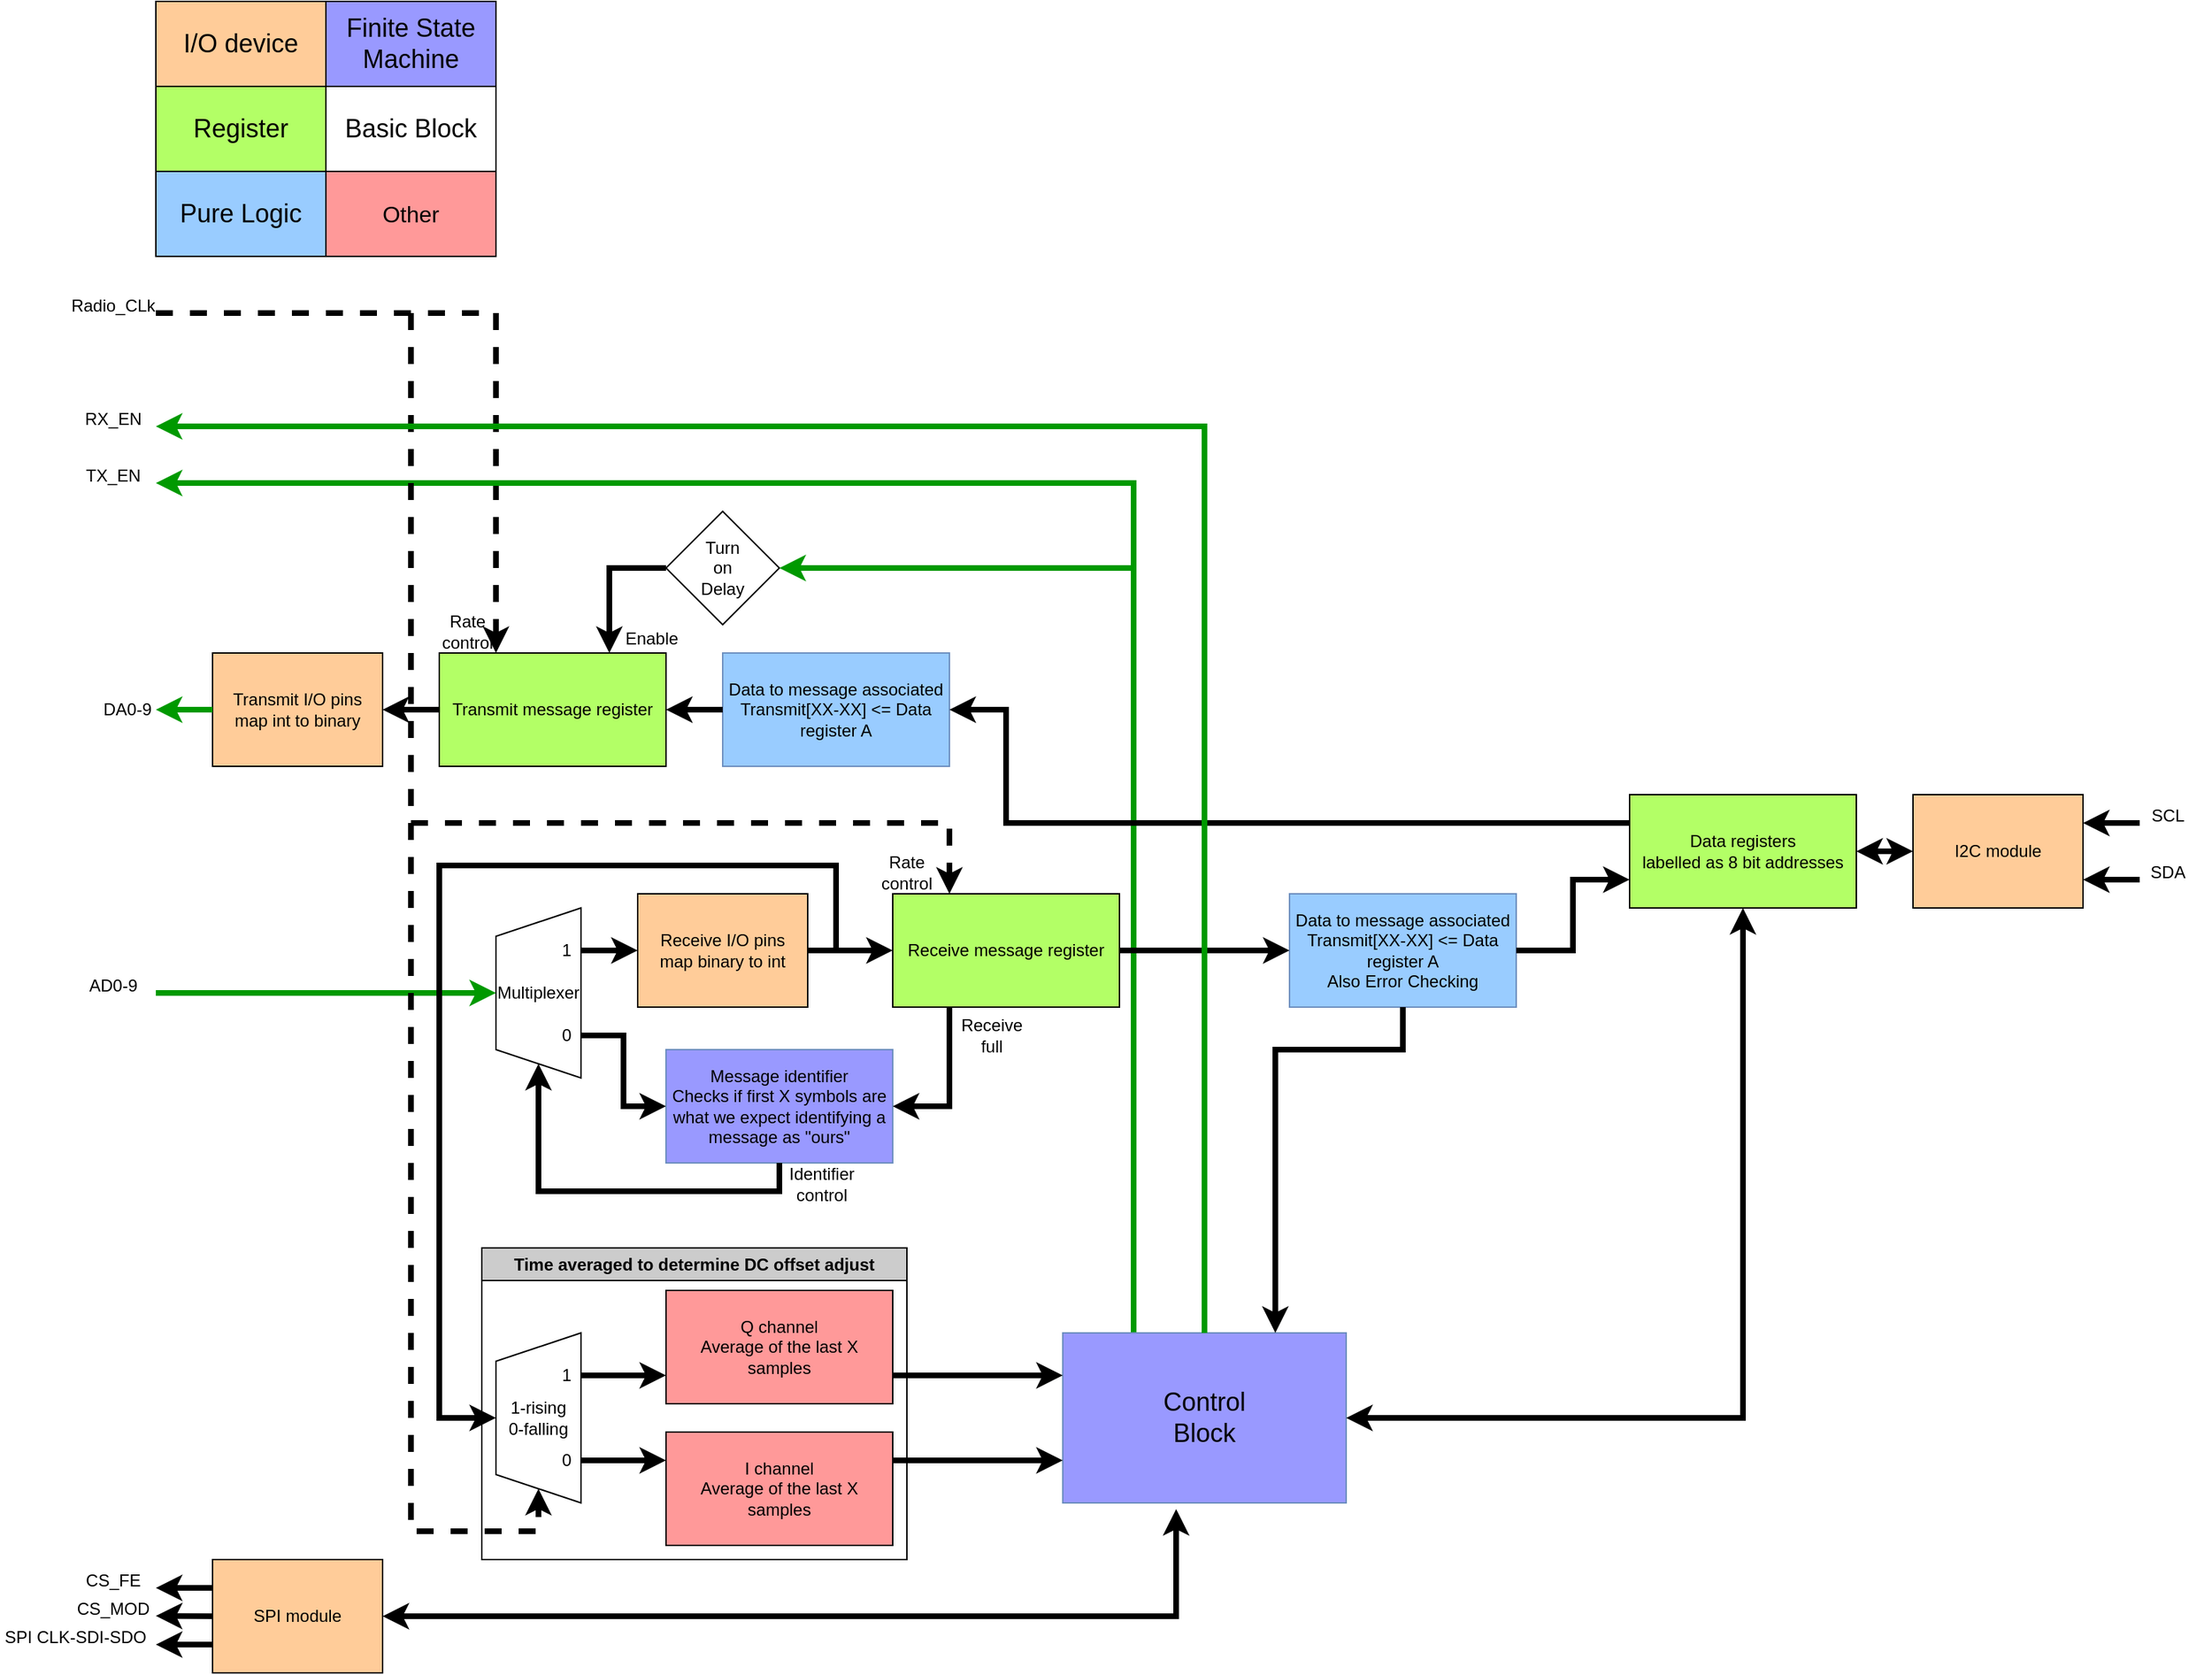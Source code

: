 <mxfile version="21.6.5" type="device">
  <diagram name="Page-1" id="vsFpGM8cMpQ58_ePYn85">
    <mxGraphModel dx="1448" dy="827" grid="1" gridSize="10" guides="1" tooltips="1" connect="1" arrows="1" fold="1" page="1" pageScale="1" pageWidth="850" pageHeight="1100" math="0" shadow="0">
      <root>
        <mxCell id="0" />
        <mxCell id="1" parent="0" />
        <mxCell id="k6nBy3I7K8xRcGhtrXj--1" value="Transmit I/O pins&lt;br&gt;map int to binary" style="rounded=0;whiteSpace=wrap;html=1;fillColor=#FFCC99;rotation=0;" parent="1" vertex="1">
          <mxGeometry x="160" y="560" width="120" height="80" as="geometry" />
        </mxCell>
        <mxCell id="k6nBy3I7K8xRcGhtrXj--2" value="" style="endArrow=classic;html=1;rounded=0;exitX=0;exitY=0.5;exitDx=0;exitDy=0;strokeWidth=4;strokeColor=#009900;" parent="1" source="k6nBy3I7K8xRcGhtrXj--1" edge="1">
          <mxGeometry width="50" height="50" relative="1" as="geometry">
            <mxPoint x="80" y="650" as="sourcePoint" />
            <mxPoint x="120" y="600" as="targetPoint" />
          </mxGeometry>
        </mxCell>
        <mxCell id="k6nBy3I7K8xRcGhtrXj--3" value="DA0-9" style="text;html=1;strokeColor=none;fillColor=none;align=center;verticalAlign=middle;whiteSpace=wrap;rounded=0;" parent="1" vertex="1">
          <mxGeometry x="70" y="585" width="60" height="30" as="geometry" />
        </mxCell>
        <mxCell id="k6nBy3I7K8xRcGhtrXj--5" value="" style="endArrow=classic;html=1;rounded=0;strokeWidth=4;entryX=0;entryY=0.5;entryDx=0;entryDy=0;exitX=1;exitY=0.5;exitDx=0;exitDy=0;" parent="1" target="fVUcmllLcyqqEy-csJnl-25" edge="1" source="9bQRH0FdYBQ_Yc0oaRbt-37">
          <mxGeometry width="50" height="50" relative="1" as="geometry">
            <mxPoint x="120" y="800" as="sourcePoint" />
            <mxPoint x="160" y="800" as="targetPoint" />
          </mxGeometry>
        </mxCell>
        <mxCell id="k6nBy3I7K8xRcGhtrXj--6" value="AD0-9" style="text;html=1;strokeColor=none;fillColor=none;align=center;verticalAlign=middle;whiteSpace=wrap;rounded=0;" parent="1" vertex="1">
          <mxGeometry x="60" y="780" width="60" height="30" as="geometry" />
        </mxCell>
        <mxCell id="fVUcmllLcyqqEy-csJnl-1" value="Transmit message register" style="rounded=0;whiteSpace=wrap;html=1;fillColor=#B3FF66;" parent="1" vertex="1">
          <mxGeometry x="320" y="560" width="160" height="80" as="geometry" />
        </mxCell>
        <mxCell id="fVUcmllLcyqqEy-csJnl-3" value="" style="endArrow=classic;html=1;rounded=0;exitX=0;exitY=0.5;exitDx=0;exitDy=0;strokeWidth=4;entryX=1;entryY=0.5;entryDx=0;entryDy=0;" parent="1" source="fVUcmllLcyqqEy-csJnl-1" target="k6nBy3I7K8xRcGhtrXj--1" edge="1">
          <mxGeometry width="50" height="50" relative="1" as="geometry">
            <mxPoint x="170" y="610" as="sourcePoint" />
            <mxPoint x="290" y="600" as="targetPoint" />
          </mxGeometry>
        </mxCell>
        <mxCell id="fVUcmllLcyqqEy-csJnl-4" value="Turn&lt;br&gt;on&lt;br&gt;Delay" style="rhombus;whiteSpace=wrap;html=1;" parent="1" vertex="1">
          <mxGeometry x="480" y="460" width="80" height="80" as="geometry" />
        </mxCell>
        <mxCell id="fVUcmllLcyqqEy-csJnl-6" value="" style="endArrow=classic;html=1;rounded=0;strokeWidth=4;entryX=0.25;entryY=0;entryDx=0;entryDy=0;dashed=1;" parent="1" target="fVUcmllLcyqqEy-csJnl-1" edge="1">
          <mxGeometry width="50" height="50" relative="1" as="geometry">
            <mxPoint x="120" y="320" as="sourcePoint" />
            <mxPoint x="140" y="460" as="targetPoint" />
            <Array as="points">
              <mxPoint x="360" y="320" />
            </Array>
          </mxGeometry>
        </mxCell>
        <mxCell id="fVUcmllLcyqqEy-csJnl-7" value="" style="endArrow=classic;html=1;rounded=0;exitX=0;exitY=0.5;exitDx=0;exitDy=0;strokeWidth=4;entryX=0.75;entryY=0;entryDx=0;entryDy=0;" parent="1" source="fVUcmllLcyqqEy-csJnl-4" target="fVUcmllLcyqqEy-csJnl-1" edge="1">
          <mxGeometry width="50" height="50" relative="1" as="geometry">
            <mxPoint x="190" y="630" as="sourcePoint" />
            <mxPoint x="150" y="630" as="targetPoint" />
            <Array as="points">
              <mxPoint x="440" y="500" />
            </Array>
          </mxGeometry>
        </mxCell>
        <mxCell id="fVUcmllLcyqqEy-csJnl-11" value="" style="endArrow=classic;html=1;rounded=0;strokeWidth=4;strokeColor=#009900;" parent="1" edge="1">
          <mxGeometry width="50" height="50" relative="1" as="geometry">
            <mxPoint x="810" y="500" as="sourcePoint" />
            <mxPoint x="120" y="440" as="targetPoint" />
            <Array as="points">
              <mxPoint x="810" y="440" />
            </Array>
          </mxGeometry>
        </mxCell>
        <mxCell id="fVUcmllLcyqqEy-csJnl-12" value="Radio_CLk" style="text;html=1;strokeColor=none;fillColor=none;align=center;verticalAlign=middle;whiteSpace=wrap;rounded=0;" parent="1" vertex="1">
          <mxGeometry x="60" y="300" width="60" height="30" as="geometry" />
        </mxCell>
        <mxCell id="fVUcmllLcyqqEy-csJnl-13" value="TX_EN" style="text;html=1;strokeColor=none;fillColor=none;align=center;verticalAlign=middle;whiteSpace=wrap;rounded=0;" parent="1" vertex="1">
          <mxGeometry x="60" y="420" width="60" height="30" as="geometry" />
        </mxCell>
        <mxCell id="fVUcmllLcyqqEy-csJnl-14" value="" style="endArrow=classic;html=1;rounded=0;strokeWidth=4;entryX=1;entryY=0.5;entryDx=0;entryDy=0;exitX=0.25;exitY=0;exitDx=0;exitDy=0;strokeColor=#009900;" parent="1" target="fVUcmllLcyqqEy-csJnl-4" edge="1" source="fKqxcsbEL_6MsnyXHgG2-2">
          <mxGeometry width="50" height="50" relative="1" as="geometry">
            <mxPoint x="600" y="500" as="sourcePoint" />
            <mxPoint x="540" y="499.62" as="targetPoint" />
            <Array as="points">
              <mxPoint x="810" y="500" />
            </Array>
          </mxGeometry>
        </mxCell>
        <mxCell id="fVUcmllLcyqqEy-csJnl-15" value="I2C module" style="rounded=0;whiteSpace=wrap;html=1;fillColor=#FFCC99;rotation=0;" parent="1" vertex="1">
          <mxGeometry x="1360" y="660" width="120" height="80" as="geometry" />
        </mxCell>
        <mxCell id="fVUcmllLcyqqEy-csJnl-16" value="Data registers&lt;br&gt;labelled as 8 bit addresses" style="rounded=0;whiteSpace=wrap;html=1;fillColor=#B3FF66;" parent="1" vertex="1">
          <mxGeometry x="1160" y="660" width="160" height="80" as="geometry" />
        </mxCell>
        <mxCell id="fVUcmllLcyqqEy-csJnl-18" value="" style="endArrow=classic;html=1;rounded=0;strokeWidth=4;entryX=1;entryY=0.25;entryDx=0;entryDy=0;" parent="1" target="fVUcmllLcyqqEy-csJnl-15" edge="1">
          <mxGeometry width="50" height="50" relative="1" as="geometry">
            <mxPoint x="1520" y="680" as="sourcePoint" />
            <mxPoint x="1100" y="510" as="targetPoint" />
          </mxGeometry>
        </mxCell>
        <mxCell id="fVUcmllLcyqqEy-csJnl-19" value="" style="endArrow=classic;html=1;rounded=0;strokeWidth=4;entryX=1;entryY=0.75;entryDx=0;entryDy=0;" parent="1" target="fVUcmllLcyqqEy-csJnl-15" edge="1">
          <mxGeometry width="50" height="50" relative="1" as="geometry">
            <mxPoint x="1520" y="720" as="sourcePoint" />
            <mxPoint x="1110" y="520" as="targetPoint" />
          </mxGeometry>
        </mxCell>
        <mxCell id="fVUcmllLcyqqEy-csJnl-20" value="SDA" style="text;html=1;strokeColor=none;fillColor=none;align=center;verticalAlign=middle;whiteSpace=wrap;rounded=0;" parent="1" vertex="1">
          <mxGeometry x="1510" y="700" width="60" height="30" as="geometry" />
        </mxCell>
        <mxCell id="fVUcmllLcyqqEy-csJnl-21" value="SCL" style="text;html=1;strokeColor=none;fillColor=none;align=center;verticalAlign=middle;whiteSpace=wrap;rounded=0;" parent="1" vertex="1">
          <mxGeometry x="1510" y="660" width="60" height="30" as="geometry" />
        </mxCell>
        <mxCell id="fVUcmllLcyqqEy-csJnl-22" value="" style="endArrow=classic;startArrow=classic;html=1;rounded=0;entryX=0;entryY=0.5;entryDx=0;entryDy=0;exitX=1;exitY=0.5;exitDx=0;exitDy=0;strokeWidth=4;" parent="1" source="fVUcmllLcyqqEy-csJnl-16" target="fVUcmllLcyqqEy-csJnl-15" edge="1">
          <mxGeometry width="50" height="50" relative="1" as="geometry">
            <mxPoint x="1380" y="810" as="sourcePoint" />
            <mxPoint x="1430" y="760" as="targetPoint" />
          </mxGeometry>
        </mxCell>
        <mxCell id="fVUcmllLcyqqEy-csJnl-25" value="Receive message register" style="rounded=0;whiteSpace=wrap;html=1;fillColor=#B3FF66;" parent="1" vertex="1">
          <mxGeometry x="640" y="730" width="160" height="80" as="geometry" />
        </mxCell>
        <mxCell id="fVUcmllLcyqqEy-csJnl-28" value="" style="endArrow=classic;html=1;rounded=0;strokeWidth=4;entryX=0.25;entryY=0;entryDx=0;entryDy=0;dashed=1;" parent="1" target="fVUcmllLcyqqEy-csJnl-25" edge="1">
          <mxGeometry width="50" height="50" relative="1" as="geometry">
            <mxPoint x="300" y="320" as="sourcePoint" />
            <mxPoint x="370" y="570" as="targetPoint" />
            <Array as="points">
              <mxPoint x="300" y="680" />
              <mxPoint x="680" y="680" />
            </Array>
          </mxGeometry>
        </mxCell>
        <mxCell id="fVUcmllLcyqqEy-csJnl-32" value="RX_EN" style="text;html=1;strokeColor=none;fillColor=none;align=center;verticalAlign=middle;whiteSpace=wrap;rounded=0;" parent="1" vertex="1">
          <mxGeometry x="60" y="380" width="60" height="30" as="geometry" />
        </mxCell>
        <mxCell id="fVUcmllLcyqqEy-csJnl-34" value="Data to message associated&lt;br&gt;Transmit[XX-XX] &amp;lt;= Data register A" style="rounded=0;whiteSpace=wrap;html=1;fillColor=#99CCFF;strokeColor=#6c8ebf;" parent="1" vertex="1">
          <mxGeometry x="520" y="560" width="160" height="80" as="geometry" />
        </mxCell>
        <mxCell id="fVUcmllLcyqqEy-csJnl-36" value="Data to message associated&lt;br&gt;Transmit[XX-XX] &amp;lt;= Data register A&lt;br&gt;Also Error Checking" style="rounded=0;whiteSpace=wrap;html=1;fillColor=#99CCFF;strokeColor=#6c8ebf;" parent="1" vertex="1">
          <mxGeometry x="920" y="730" width="160" height="80" as="geometry" />
        </mxCell>
        <mxCell id="fVUcmllLcyqqEy-csJnl-37" value="" style="endArrow=classic;html=1;rounded=0;strokeWidth=4;entryX=1;entryY=0.5;entryDx=0;entryDy=0;exitX=0;exitY=0.5;exitDx=0;exitDy=0;" parent="1" source="fVUcmllLcyqqEy-csJnl-34" target="fVUcmllLcyqqEy-csJnl-1" edge="1">
          <mxGeometry width="50" height="50" relative="1" as="geometry">
            <mxPoint x="610" y="510" as="sourcePoint" />
            <mxPoint x="570" y="510" as="targetPoint" />
          </mxGeometry>
        </mxCell>
        <mxCell id="fVUcmllLcyqqEy-csJnl-39" value="" style="endArrow=classic;html=1;rounded=0;strokeWidth=4;entryX=0;entryY=0.75;entryDx=0;entryDy=0;exitX=1;exitY=0.5;exitDx=0;exitDy=0;" parent="1" source="fVUcmllLcyqqEy-csJnl-36" target="fVUcmllLcyqqEy-csJnl-16" edge="1">
          <mxGeometry width="50" height="50" relative="1" as="geometry">
            <mxPoint x="750" y="530" as="sourcePoint" />
            <mxPoint x="710" y="530" as="targetPoint" />
            <Array as="points">
              <mxPoint x="1120" y="770" />
              <mxPoint x="1120" y="720" />
            </Array>
          </mxGeometry>
        </mxCell>
        <mxCell id="fVUcmllLcyqqEy-csJnl-40" value="" style="endArrow=classic;html=1;rounded=0;strokeWidth=4;entryX=1;entryY=0.5;entryDx=0;entryDy=0;exitX=0;exitY=0.25;exitDx=0;exitDy=0;" parent="1" source="fVUcmllLcyqqEy-csJnl-16" target="fVUcmllLcyqqEy-csJnl-34" edge="1">
          <mxGeometry width="50" height="50" relative="1" as="geometry">
            <mxPoint x="640" y="540" as="sourcePoint" />
            <mxPoint x="600" y="540" as="targetPoint" />
            <Array as="points">
              <mxPoint x="720" y="680" />
              <mxPoint x="720" y="600" />
            </Array>
          </mxGeometry>
        </mxCell>
        <mxCell id="fVUcmllLcyqqEy-csJnl-42" value="Multiplexer" style="shape=trapezoid;perimeter=trapezoidPerimeter;whiteSpace=wrap;html=1;fixedSize=1;direction=north;" parent="1" vertex="1">
          <mxGeometry x="360" y="740" width="60" height="120" as="geometry" />
        </mxCell>
        <mxCell id="fVUcmllLcyqqEy-csJnl-45" value="Message identifier&lt;br&gt;Checks if first X symbols are what we expect identifying a message as &quot;ours&quot;" style="rounded=0;whiteSpace=wrap;html=1;fillColor=#9999FF;strokeColor=#6c8ebf;" parent="1" vertex="1">
          <mxGeometry x="480" y="840" width="160" height="80" as="geometry" />
        </mxCell>
        <mxCell id="fVUcmllLcyqqEy-csJnl-46" value="" style="endArrow=classic;html=1;rounded=0;strokeWidth=4;exitX=0.25;exitY=1;exitDx=0;exitDy=0;entryX=0;entryY=0.5;entryDx=0;entryDy=0;" parent="1" source="fVUcmllLcyqqEy-csJnl-42" target="fVUcmllLcyqqEy-csJnl-45" edge="1">
          <mxGeometry width="50" height="50" relative="1" as="geometry">
            <mxPoint x="430" y="780" as="sourcePoint" />
            <mxPoint x="490" y="780" as="targetPoint" />
            <Array as="points">
              <mxPoint x="450" y="830" />
              <mxPoint x="450" y="880" />
            </Array>
          </mxGeometry>
        </mxCell>
        <mxCell id="fVUcmllLcyqqEy-csJnl-47" value="" style="endArrow=classic;html=1;rounded=0;strokeWidth=4;exitX=0.5;exitY=1;exitDx=0;exitDy=0;entryX=0;entryY=0.5;entryDx=0;entryDy=0;" parent="1" source="fVUcmllLcyqqEy-csJnl-45" target="fVUcmllLcyqqEy-csJnl-42" edge="1">
          <mxGeometry width="50" height="50" relative="1" as="geometry">
            <mxPoint x="440" y="790" as="sourcePoint" />
            <mxPoint x="500" y="790" as="targetPoint" />
            <Array as="points">
              <mxPoint x="560" y="940" />
              <mxPoint x="390" y="940" />
            </Array>
          </mxGeometry>
        </mxCell>
        <mxCell id="fVUcmllLcyqqEy-csJnl-48" value="1" style="text;html=1;strokeColor=none;fillColor=none;align=center;verticalAlign=middle;whiteSpace=wrap;rounded=0;" parent="1" vertex="1">
          <mxGeometry x="400" y="760" width="20" height="20" as="geometry" />
        </mxCell>
        <mxCell id="fVUcmllLcyqqEy-csJnl-49" value="0" style="text;html=1;strokeColor=none;fillColor=none;align=center;verticalAlign=middle;whiteSpace=wrap;rounded=0;" parent="1" vertex="1">
          <mxGeometry x="400" y="820" width="20" height="20" as="geometry" />
        </mxCell>
        <mxCell id="fVUcmllLcyqqEy-csJnl-53" value="" style="endArrow=classic;html=1;rounded=0;strokeWidth=4;entryX=0.5;entryY=0;entryDx=0;entryDy=0;strokeColor=#009900;" parent="1" target="fVUcmllLcyqqEy-csJnl-42" edge="1">
          <mxGeometry width="50" height="50" relative="1" as="geometry">
            <mxPoint x="120" y="800" as="sourcePoint" />
            <mxPoint x="170" y="810" as="targetPoint" />
          </mxGeometry>
        </mxCell>
        <mxCell id="fVUcmllLcyqqEy-csJnl-54" value="&lt;font style=&quot;font-size: 18px;&quot;&gt;I/O device&lt;/font&gt;" style="rounded=0;whiteSpace=wrap;html=1;fillColor=#FFCC99;" parent="1" vertex="1">
          <mxGeometry x="120" y="100" width="120" height="60" as="geometry" />
        </mxCell>
        <mxCell id="fVUcmllLcyqqEy-csJnl-55" value="&lt;font style=&quot;font-size: 18px;&quot;&gt;Register&lt;/font&gt;" style="rounded=0;whiteSpace=wrap;html=1;fillColor=#B3FF66;" parent="1" vertex="1">
          <mxGeometry x="120" y="160" width="120" height="60" as="geometry" />
        </mxCell>
        <mxCell id="fVUcmllLcyqqEy-csJnl-56" value="&lt;font style=&quot;font-size: 18px;&quot;&gt;Pure Logic&lt;/font&gt;" style="rounded=0;whiteSpace=wrap;html=1;fillColor=#99CCFF;" parent="1" vertex="1">
          <mxGeometry x="120" y="220" width="120" height="60" as="geometry" />
        </mxCell>
        <mxCell id="fVUcmllLcyqqEy-csJnl-57" value="&lt;font style=&quot;font-size: 18px;&quot;&gt;Finite State&lt;br&gt;Machine&lt;/font&gt;" style="rounded=0;whiteSpace=wrap;html=1;fillColor=#9999FF;" parent="1" vertex="1">
          <mxGeometry x="240" y="100" width="120" height="60" as="geometry" />
        </mxCell>
        <mxCell id="fVUcmllLcyqqEy-csJnl-59" value="" style="endArrow=classic;html=1;rounded=0;strokeWidth=4;exitX=0.75;exitY=1;exitDx=0;exitDy=0;entryX=0;entryY=0.5;entryDx=0;entryDy=0;" parent="1" source="fVUcmllLcyqqEy-csJnl-42" target="9bQRH0FdYBQ_Yc0oaRbt-37" edge="1">
          <mxGeometry width="50" height="50" relative="1" as="geometry">
            <mxPoint x="390" y="780" as="sourcePoint" />
            <mxPoint x="470" y="710" as="targetPoint" />
          </mxGeometry>
        </mxCell>
        <mxCell id="fVUcmllLcyqqEy-csJnl-60" value="" style="endArrow=classic;html=1;rounded=0;strokeWidth=4;entryX=1;entryY=0.5;entryDx=0;entryDy=0;exitX=0.25;exitY=1;exitDx=0;exitDy=0;" parent="1" source="fVUcmllLcyqqEy-csJnl-25" target="fVUcmllLcyqqEy-csJnl-45" edge="1">
          <mxGeometry width="50" height="50" relative="1" as="geometry">
            <mxPoint x="300" y="820" as="sourcePoint" />
            <mxPoint x="340" y="820" as="targetPoint" />
            <Array as="points">
              <mxPoint x="680" y="880" />
              <mxPoint x="640" y="880" />
            </Array>
          </mxGeometry>
        </mxCell>
        <mxCell id="fVUcmllLcyqqEy-csJnl-61" value="Receive full" style="text;html=1;strokeColor=none;fillColor=none;align=center;verticalAlign=middle;whiteSpace=wrap;rounded=0;" parent="1" vertex="1">
          <mxGeometry x="680" y="815" width="60" height="30" as="geometry" />
        </mxCell>
        <mxCell id="fVUcmllLcyqqEy-csJnl-62" value="Identifier control" style="text;html=1;strokeColor=none;fillColor=none;align=center;verticalAlign=middle;whiteSpace=wrap;rounded=0;" parent="1" vertex="1">
          <mxGeometry x="560" y="920" width="60" height="30" as="geometry" />
        </mxCell>
        <mxCell id="fVUcmllLcyqqEy-csJnl-64" value="" style="endArrow=classic;html=1;rounded=0;strokeWidth=4;entryX=0;entryY=0.5;entryDx=0;entryDy=0;exitX=1;exitY=0.5;exitDx=0;exitDy=0;" parent="1" source="fVUcmllLcyqqEy-csJnl-25" target="fVUcmllLcyqqEy-csJnl-36" edge="1">
          <mxGeometry width="50" height="50" relative="1" as="geometry">
            <mxPoint x="350" y="830" as="sourcePoint" />
            <mxPoint x="390" y="830" as="targetPoint" />
          </mxGeometry>
        </mxCell>
        <mxCell id="fVUcmllLcyqqEy-csJnl-65" value="&lt;font style=&quot;font-size: 18px;&quot;&gt;Basic Block&lt;/font&gt;" style="rounded=0;whiteSpace=wrap;html=1;" parent="1" vertex="1">
          <mxGeometry x="240" y="160" width="120" height="60" as="geometry" />
        </mxCell>
        <mxCell id="fVUcmllLcyqqEy-csJnl-66" value="Rate control" style="text;html=1;strokeColor=none;fillColor=none;align=center;verticalAlign=middle;whiteSpace=wrap;rounded=0;" parent="1" vertex="1">
          <mxGeometry x="310" y="530" width="60" height="30" as="geometry" />
        </mxCell>
        <mxCell id="fVUcmllLcyqqEy-csJnl-69" value="Rate control" style="text;html=1;strokeColor=none;fillColor=none;align=center;verticalAlign=middle;whiteSpace=wrap;rounded=0;" parent="1" vertex="1">
          <mxGeometry x="620" y="700" width="60" height="30" as="geometry" />
        </mxCell>
        <mxCell id="fVUcmllLcyqqEy-csJnl-71" value="Enable" style="text;html=1;strokeColor=none;fillColor=none;align=center;verticalAlign=middle;whiteSpace=wrap;rounded=0;" parent="1" vertex="1">
          <mxGeometry x="440" y="535" width="60" height="30" as="geometry" />
        </mxCell>
        <mxCell id="fKqxcsbEL_6MsnyXHgG2-2" value="&lt;font style=&quot;font-size: 18px;&quot;&gt;Control&lt;br&gt;Block&lt;br&gt;&lt;/font&gt;" style="rounded=0;whiteSpace=wrap;html=1;fillColor=#9999FF;strokeColor=#6c8ebf;" parent="1" vertex="1">
          <mxGeometry x="760" y="1040" width="200" height="120" as="geometry" />
        </mxCell>
        <mxCell id="9bQRH0FdYBQ_Yc0oaRbt-1" value="&lt;font size=&quot;3&quot;&gt;Other&lt;/font&gt;" style="rounded=0;whiteSpace=wrap;html=1;fillColor=#FF9999;" vertex="1" parent="1">
          <mxGeometry x="240" y="220" width="120" height="60" as="geometry" />
        </mxCell>
        <mxCell id="9bQRH0FdYBQ_Yc0oaRbt-3" value="Q channel&lt;br&gt;Average of the last X samples" style="rounded=0;whiteSpace=wrap;html=1;fillColor=#FF9999;" vertex="1" parent="1">
          <mxGeometry x="480" y="1010" width="160" height="80" as="geometry" />
        </mxCell>
        <mxCell id="9bQRH0FdYBQ_Yc0oaRbt-4" value="1-rising&lt;br&gt;0-falling" style="shape=trapezoid;perimeter=trapezoidPerimeter;whiteSpace=wrap;html=1;fixedSize=1;direction=north;" vertex="1" parent="1">
          <mxGeometry x="360" y="1040" width="60" height="120" as="geometry" />
        </mxCell>
        <mxCell id="9bQRH0FdYBQ_Yc0oaRbt-5" value="1" style="text;html=1;strokeColor=none;fillColor=none;align=center;verticalAlign=middle;whiteSpace=wrap;rounded=0;" vertex="1" parent="1">
          <mxGeometry x="400" y="1060" width="20" height="20" as="geometry" />
        </mxCell>
        <mxCell id="9bQRH0FdYBQ_Yc0oaRbt-6" value="0" style="text;html=1;strokeColor=none;fillColor=none;align=center;verticalAlign=middle;whiteSpace=wrap;rounded=0;" vertex="1" parent="1">
          <mxGeometry x="400" y="1120" width="20" height="20" as="geometry" />
        </mxCell>
        <mxCell id="9bQRH0FdYBQ_Yc0oaRbt-7" value="" style="endArrow=classic;html=1;rounded=0;strokeWidth=4;entryX=0.5;entryY=0;entryDx=0;entryDy=0;" edge="1" parent="1" target="9bQRH0FdYBQ_Yc0oaRbt-4">
          <mxGeometry width="50" height="50" relative="1" as="geometry">
            <mxPoint x="600" y="770" as="sourcePoint" />
            <mxPoint x="370" y="810" as="targetPoint" />
            <Array as="points">
              <mxPoint x="600" y="710" />
              <mxPoint x="320" y="710" />
              <mxPoint x="320" y="1100" />
            </Array>
          </mxGeometry>
        </mxCell>
        <mxCell id="9bQRH0FdYBQ_Yc0oaRbt-10" value="I channel&lt;br&gt;Average of the last X samples" style="rounded=0;whiteSpace=wrap;html=1;fillColor=#FF9999;" vertex="1" parent="1">
          <mxGeometry x="480" y="1110" width="160" height="80" as="geometry" />
        </mxCell>
        <mxCell id="9bQRH0FdYBQ_Yc0oaRbt-14" value="" style="endArrow=classic;html=1;rounded=0;strokeWidth=4;entryX=0;entryY=0.75;entryDx=0;entryDy=0;exitX=0.75;exitY=1;exitDx=0;exitDy=0;" edge="1" parent="1" source="9bQRH0FdYBQ_Yc0oaRbt-4" target="9bQRH0FdYBQ_Yc0oaRbt-3">
          <mxGeometry width="50" height="50" relative="1" as="geometry">
            <mxPoint x="430" y="1060" as="sourcePoint" />
            <mxPoint x="370" y="850" as="targetPoint" />
          </mxGeometry>
        </mxCell>
        <mxCell id="9bQRH0FdYBQ_Yc0oaRbt-15" value="" style="endArrow=classic;html=1;rounded=0;strokeWidth=4;entryX=0;entryY=0.25;entryDx=0;entryDy=0;exitX=0.25;exitY=1;exitDx=0;exitDy=0;" edge="1" parent="1" source="9bQRH0FdYBQ_Yc0oaRbt-4" target="9bQRH0FdYBQ_Yc0oaRbt-10">
          <mxGeometry width="50" height="50" relative="1" as="geometry">
            <mxPoint x="430" y="1130" as="sourcePoint" />
            <mxPoint x="380" y="860" as="targetPoint" />
          </mxGeometry>
        </mxCell>
        <mxCell id="9bQRH0FdYBQ_Yc0oaRbt-16" value="" style="endArrow=classic;html=1;rounded=0;strokeWidth=4;entryX=0;entryY=0.5;entryDx=0;entryDy=0;dashed=1;" edge="1" parent="1" target="9bQRH0FdYBQ_Yc0oaRbt-4">
          <mxGeometry width="50" height="50" relative="1" as="geometry">
            <mxPoint x="300" y="680" as="sourcePoint" />
            <mxPoint x="370" y="570" as="targetPoint" />
            <Array as="points">
              <mxPoint x="300" y="1180" />
              <mxPoint x="390" y="1180" />
            </Array>
          </mxGeometry>
        </mxCell>
        <mxCell id="9bQRH0FdYBQ_Yc0oaRbt-17" value="SPI module" style="rounded=0;whiteSpace=wrap;html=1;fillColor=#FFCC99;rotation=0;" vertex="1" parent="1">
          <mxGeometry x="160" y="1200" width="120" height="80" as="geometry" />
        </mxCell>
        <mxCell id="9bQRH0FdYBQ_Yc0oaRbt-18" value="" style="endArrow=classic;html=1;rounded=0;strokeWidth=4;entryX=0;entryY=0.25;entryDx=0;entryDy=0;exitX=1;exitY=0.75;exitDx=0;exitDy=0;" edge="1" parent="1" source="9bQRH0FdYBQ_Yc0oaRbt-3" target="fKqxcsbEL_6MsnyXHgG2-2">
          <mxGeometry width="50" height="50" relative="1" as="geometry">
            <mxPoint x="430" y="1080" as="sourcePoint" />
            <mxPoint x="490" y="1080" as="targetPoint" />
          </mxGeometry>
        </mxCell>
        <mxCell id="9bQRH0FdYBQ_Yc0oaRbt-19" value="" style="endArrow=classic;html=1;rounded=0;strokeWidth=4;entryX=0;entryY=0.75;entryDx=0;entryDy=0;exitX=1;exitY=0.25;exitDx=0;exitDy=0;" edge="1" parent="1" source="9bQRH0FdYBQ_Yc0oaRbt-10" target="fKqxcsbEL_6MsnyXHgG2-2">
          <mxGeometry width="50" height="50" relative="1" as="geometry">
            <mxPoint x="440" y="1090" as="sourcePoint" />
            <mxPoint x="500" y="1090" as="targetPoint" />
          </mxGeometry>
        </mxCell>
        <mxCell id="9bQRH0FdYBQ_Yc0oaRbt-20" value="" style="endArrow=classic;html=1;rounded=0;exitX=0;exitY=0.25;exitDx=0;exitDy=0;strokeWidth=4;" edge="1" parent="1" source="9bQRH0FdYBQ_Yc0oaRbt-17">
          <mxGeometry width="50" height="50" relative="1" as="geometry">
            <mxPoint x="160" y="1220" as="sourcePoint" />
            <mxPoint x="120" y="1220" as="targetPoint" />
          </mxGeometry>
        </mxCell>
        <mxCell id="9bQRH0FdYBQ_Yc0oaRbt-21" value="" style="endArrow=classic;html=1;rounded=0;exitX=0;exitY=0.5;exitDx=0;exitDy=0;strokeWidth=4;" edge="1" parent="1" source="9bQRH0FdYBQ_Yc0oaRbt-17">
          <mxGeometry width="50" height="50" relative="1" as="geometry">
            <mxPoint x="160" y="1239.74" as="sourcePoint" />
            <mxPoint x="120" y="1239.74" as="targetPoint" />
          </mxGeometry>
        </mxCell>
        <mxCell id="9bQRH0FdYBQ_Yc0oaRbt-22" value="" style="endArrow=classic;html=1;rounded=0;exitX=0;exitY=0.75;exitDx=0;exitDy=0;strokeWidth=4;" edge="1" parent="1" source="9bQRH0FdYBQ_Yc0oaRbt-17">
          <mxGeometry width="50" height="50" relative="1" as="geometry">
            <mxPoint x="160" y="1260" as="sourcePoint" />
            <mxPoint x="120" y="1260" as="targetPoint" />
          </mxGeometry>
        </mxCell>
        <mxCell id="9bQRH0FdYBQ_Yc0oaRbt-26" value="CS_FE" style="text;html=1;strokeColor=none;fillColor=none;align=center;verticalAlign=middle;whiteSpace=wrap;rounded=0;" vertex="1" parent="1">
          <mxGeometry x="60" y="1200" width="60" height="30" as="geometry" />
        </mxCell>
        <mxCell id="9bQRH0FdYBQ_Yc0oaRbt-27" value="CS_MOD" style="text;html=1;strokeColor=none;fillColor=none;align=center;verticalAlign=middle;whiteSpace=wrap;rounded=0;" vertex="1" parent="1">
          <mxGeometry x="60" y="1220" width="60" height="30" as="geometry" />
        </mxCell>
        <mxCell id="9bQRH0FdYBQ_Yc0oaRbt-28" value="SPI CLK-SDI-SDO&amp;nbsp;" style="text;html=1;strokeColor=none;fillColor=none;align=center;verticalAlign=middle;whiteSpace=wrap;rounded=0;" vertex="1" parent="1">
          <mxGeometry x="10" y="1240" width="110" height="30" as="geometry" />
        </mxCell>
        <mxCell id="9bQRH0FdYBQ_Yc0oaRbt-30" value="" style="endArrow=classic;startArrow=classic;html=1;rounded=0;entryX=0.4;entryY=1.036;entryDx=0;entryDy=0;exitX=1;exitY=0.5;exitDx=0;exitDy=0;strokeWidth=4;entryPerimeter=0;" edge="1" parent="1" source="9bQRH0FdYBQ_Yc0oaRbt-17" target="fKqxcsbEL_6MsnyXHgG2-2">
          <mxGeometry width="50" height="50" relative="1" as="geometry">
            <mxPoint x="1250" y="710" as="sourcePoint" />
            <mxPoint x="1290" y="710" as="targetPoint" />
            <Array as="points">
              <mxPoint x="840" y="1240" />
            </Array>
          </mxGeometry>
        </mxCell>
        <mxCell id="9bQRH0FdYBQ_Yc0oaRbt-32" value="" style="endArrow=classic;html=1;rounded=0;strokeWidth=4;exitX=0.5;exitY=0;exitDx=0;exitDy=0;strokeColor=#009900;" edge="1" parent="1" source="fKqxcsbEL_6MsnyXHgG2-2">
          <mxGeometry width="50" height="50" relative="1" as="geometry">
            <mxPoint x="820" y="1010" as="sourcePoint" />
            <mxPoint x="120" y="400" as="targetPoint" />
            <Array as="points">
              <mxPoint x="860" y="400" />
            </Array>
          </mxGeometry>
        </mxCell>
        <mxCell id="9bQRH0FdYBQ_Yc0oaRbt-33" value="" style="endArrow=classic;html=1;rounded=0;strokeWidth=4;entryX=0.75;entryY=0;entryDx=0;entryDy=0;exitX=0.5;exitY=1;exitDx=0;exitDy=0;" edge="1" parent="1" source="fVUcmllLcyqqEy-csJnl-36" target="fKqxcsbEL_6MsnyXHgG2-2">
          <mxGeometry width="50" height="50" relative="1" as="geometry">
            <mxPoint x="650" y="1040" as="sourcePoint" />
            <mxPoint x="770" y="1040" as="targetPoint" />
            <Array as="points">
              <mxPoint x="1000" y="840" />
              <mxPoint x="910" y="840" />
            </Array>
          </mxGeometry>
        </mxCell>
        <mxCell id="9bQRH0FdYBQ_Yc0oaRbt-34" value="Time averaged to determine DC offset adjust" style="swimlane;whiteSpace=wrap;html=1;fillColor=#CCCCCC;strokeColor=#000000;" vertex="1" parent="1">
          <mxGeometry x="350" y="980" width="300" height="220" as="geometry" />
        </mxCell>
        <mxCell id="9bQRH0FdYBQ_Yc0oaRbt-36" value="" style="endArrow=classic;startArrow=classic;html=1;rounded=0;entryX=0.5;entryY=1;entryDx=0;entryDy=0;exitX=1;exitY=0.5;exitDx=0;exitDy=0;strokeWidth=4;" edge="1" parent="1" source="fKqxcsbEL_6MsnyXHgG2-2" target="fVUcmllLcyqqEy-csJnl-16">
          <mxGeometry width="50" height="50" relative="1" as="geometry">
            <mxPoint x="290" y="1250" as="sourcePoint" />
            <mxPoint x="850" y="1174" as="targetPoint" />
            <Array as="points">
              <mxPoint x="1240" y="1100" />
            </Array>
          </mxGeometry>
        </mxCell>
        <mxCell id="9bQRH0FdYBQ_Yc0oaRbt-37" value="Receive I/O pins&lt;br&gt;map binary to int" style="rounded=0;whiteSpace=wrap;html=1;fillColor=#FFCC99;rotation=0;" vertex="1" parent="1">
          <mxGeometry x="460" y="730" width="120" height="80" as="geometry" />
        </mxCell>
      </root>
    </mxGraphModel>
  </diagram>
</mxfile>
